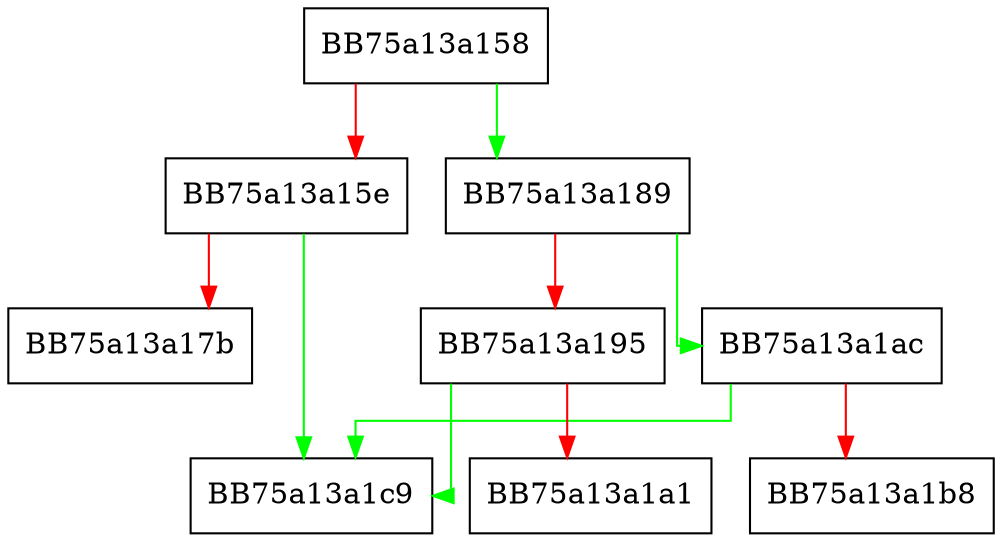 digraph Get {
  node [shape="box"];
  graph [splines=ortho];
  BB75a13a158 -> BB75a13a189 [color="green"];
  BB75a13a158 -> BB75a13a15e [color="red"];
  BB75a13a15e -> BB75a13a1c9 [color="green"];
  BB75a13a15e -> BB75a13a17b [color="red"];
  BB75a13a189 -> BB75a13a1ac [color="green"];
  BB75a13a189 -> BB75a13a195 [color="red"];
  BB75a13a195 -> BB75a13a1c9 [color="green"];
  BB75a13a195 -> BB75a13a1a1 [color="red"];
  BB75a13a1ac -> BB75a13a1c9 [color="green"];
  BB75a13a1ac -> BB75a13a1b8 [color="red"];
}